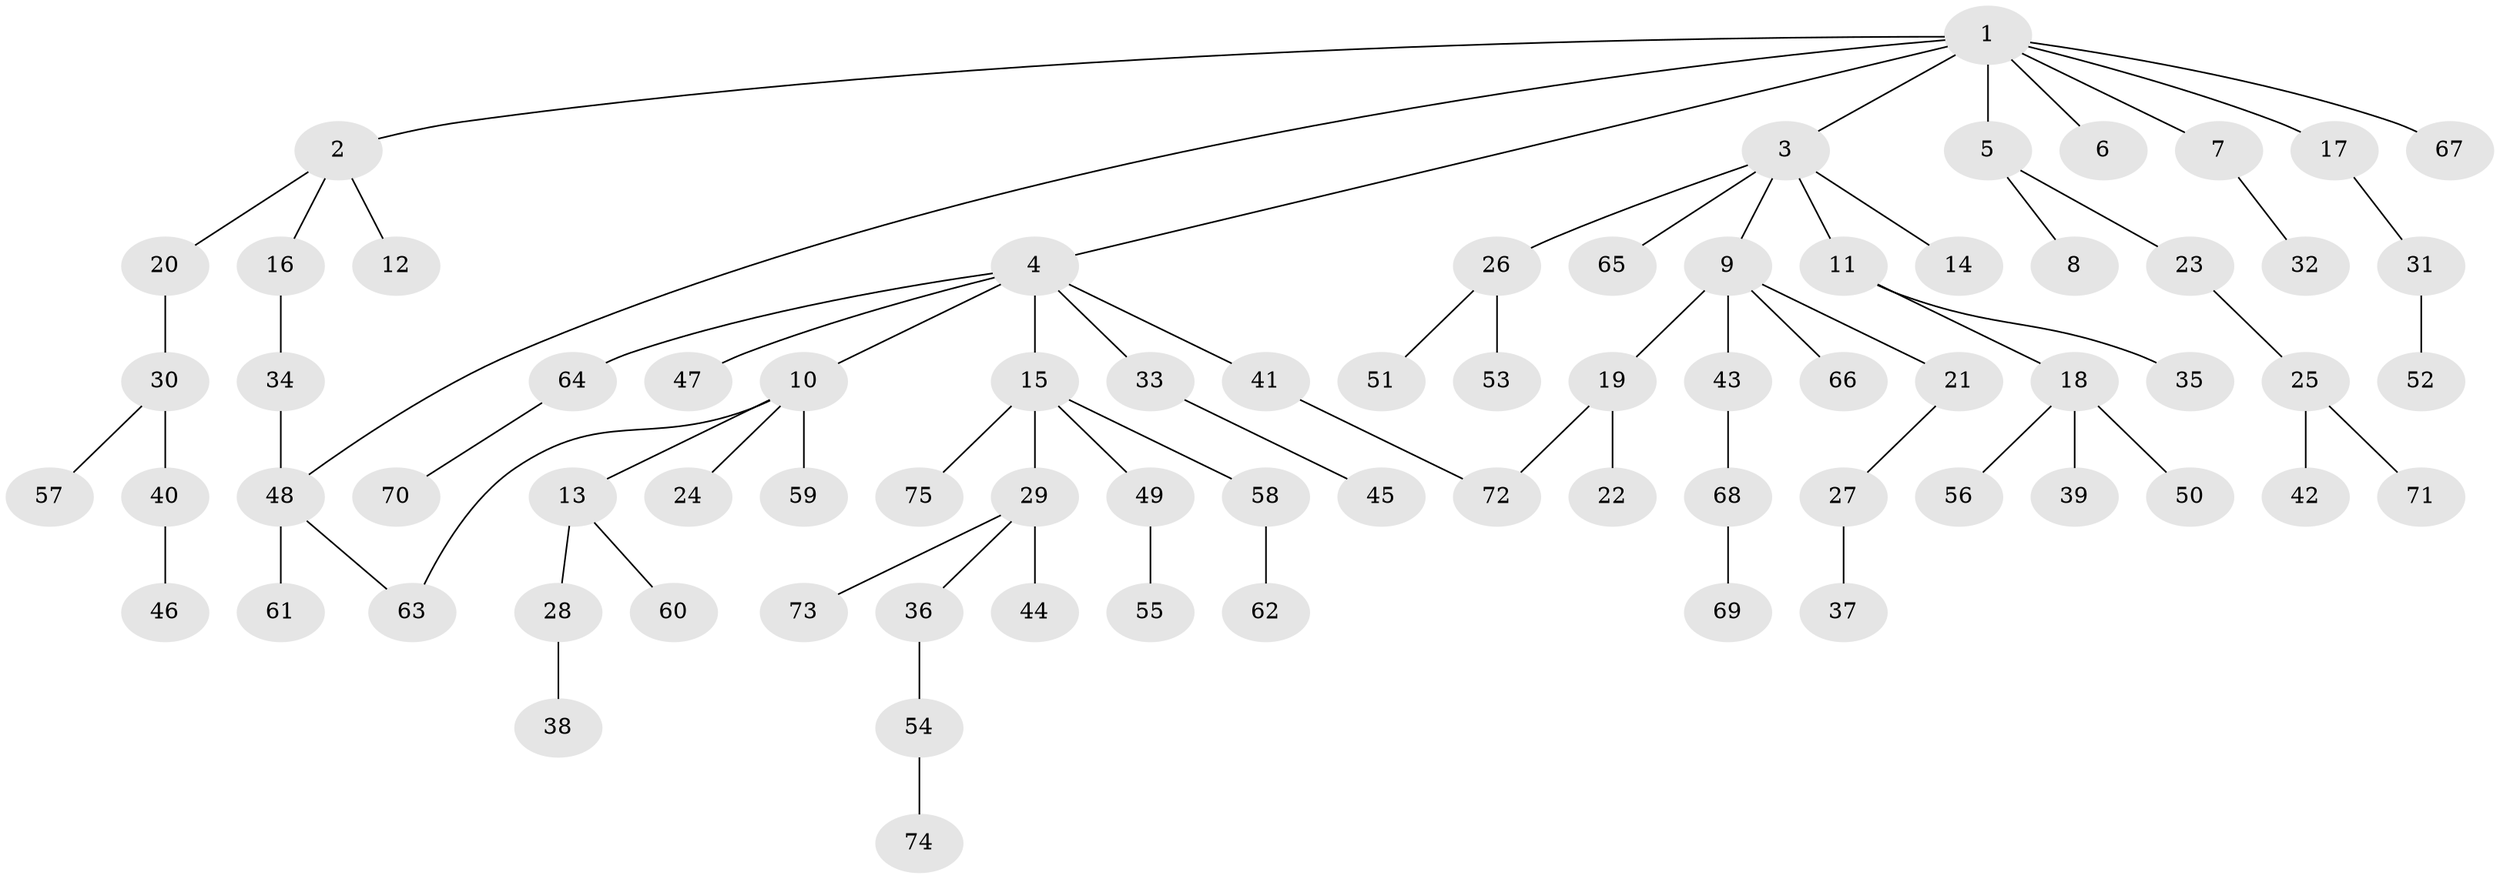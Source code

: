 // coarse degree distribution, {10: 0.02, 4: 0.06, 5: 0.04, 7: 0.02, 1: 0.56, 6: 0.02, 2: 0.22, 3: 0.06}
// Generated by graph-tools (version 1.1) at 2025/51/02/27/25 19:51:39]
// undirected, 75 vertices, 77 edges
graph export_dot {
graph [start="1"]
  node [color=gray90,style=filled];
  1;
  2;
  3;
  4;
  5;
  6;
  7;
  8;
  9;
  10;
  11;
  12;
  13;
  14;
  15;
  16;
  17;
  18;
  19;
  20;
  21;
  22;
  23;
  24;
  25;
  26;
  27;
  28;
  29;
  30;
  31;
  32;
  33;
  34;
  35;
  36;
  37;
  38;
  39;
  40;
  41;
  42;
  43;
  44;
  45;
  46;
  47;
  48;
  49;
  50;
  51;
  52;
  53;
  54;
  55;
  56;
  57;
  58;
  59;
  60;
  61;
  62;
  63;
  64;
  65;
  66;
  67;
  68;
  69;
  70;
  71;
  72;
  73;
  74;
  75;
  1 -- 2;
  1 -- 3;
  1 -- 4;
  1 -- 5;
  1 -- 6;
  1 -- 7;
  1 -- 17;
  1 -- 48;
  1 -- 67;
  2 -- 12;
  2 -- 16;
  2 -- 20;
  3 -- 9;
  3 -- 11;
  3 -- 14;
  3 -- 26;
  3 -- 65;
  4 -- 10;
  4 -- 15;
  4 -- 33;
  4 -- 41;
  4 -- 47;
  4 -- 64;
  5 -- 8;
  5 -- 23;
  7 -- 32;
  9 -- 19;
  9 -- 21;
  9 -- 43;
  9 -- 66;
  10 -- 13;
  10 -- 24;
  10 -- 59;
  10 -- 63;
  11 -- 18;
  11 -- 35;
  13 -- 28;
  13 -- 60;
  15 -- 29;
  15 -- 49;
  15 -- 58;
  15 -- 75;
  16 -- 34;
  17 -- 31;
  18 -- 39;
  18 -- 50;
  18 -- 56;
  19 -- 22;
  19 -- 72;
  20 -- 30;
  21 -- 27;
  23 -- 25;
  25 -- 42;
  25 -- 71;
  26 -- 51;
  26 -- 53;
  27 -- 37;
  28 -- 38;
  29 -- 36;
  29 -- 44;
  29 -- 73;
  30 -- 40;
  30 -- 57;
  31 -- 52;
  33 -- 45;
  34 -- 48;
  36 -- 54;
  40 -- 46;
  41 -- 72;
  43 -- 68;
  48 -- 61;
  48 -- 63;
  49 -- 55;
  54 -- 74;
  58 -- 62;
  64 -- 70;
  68 -- 69;
}
